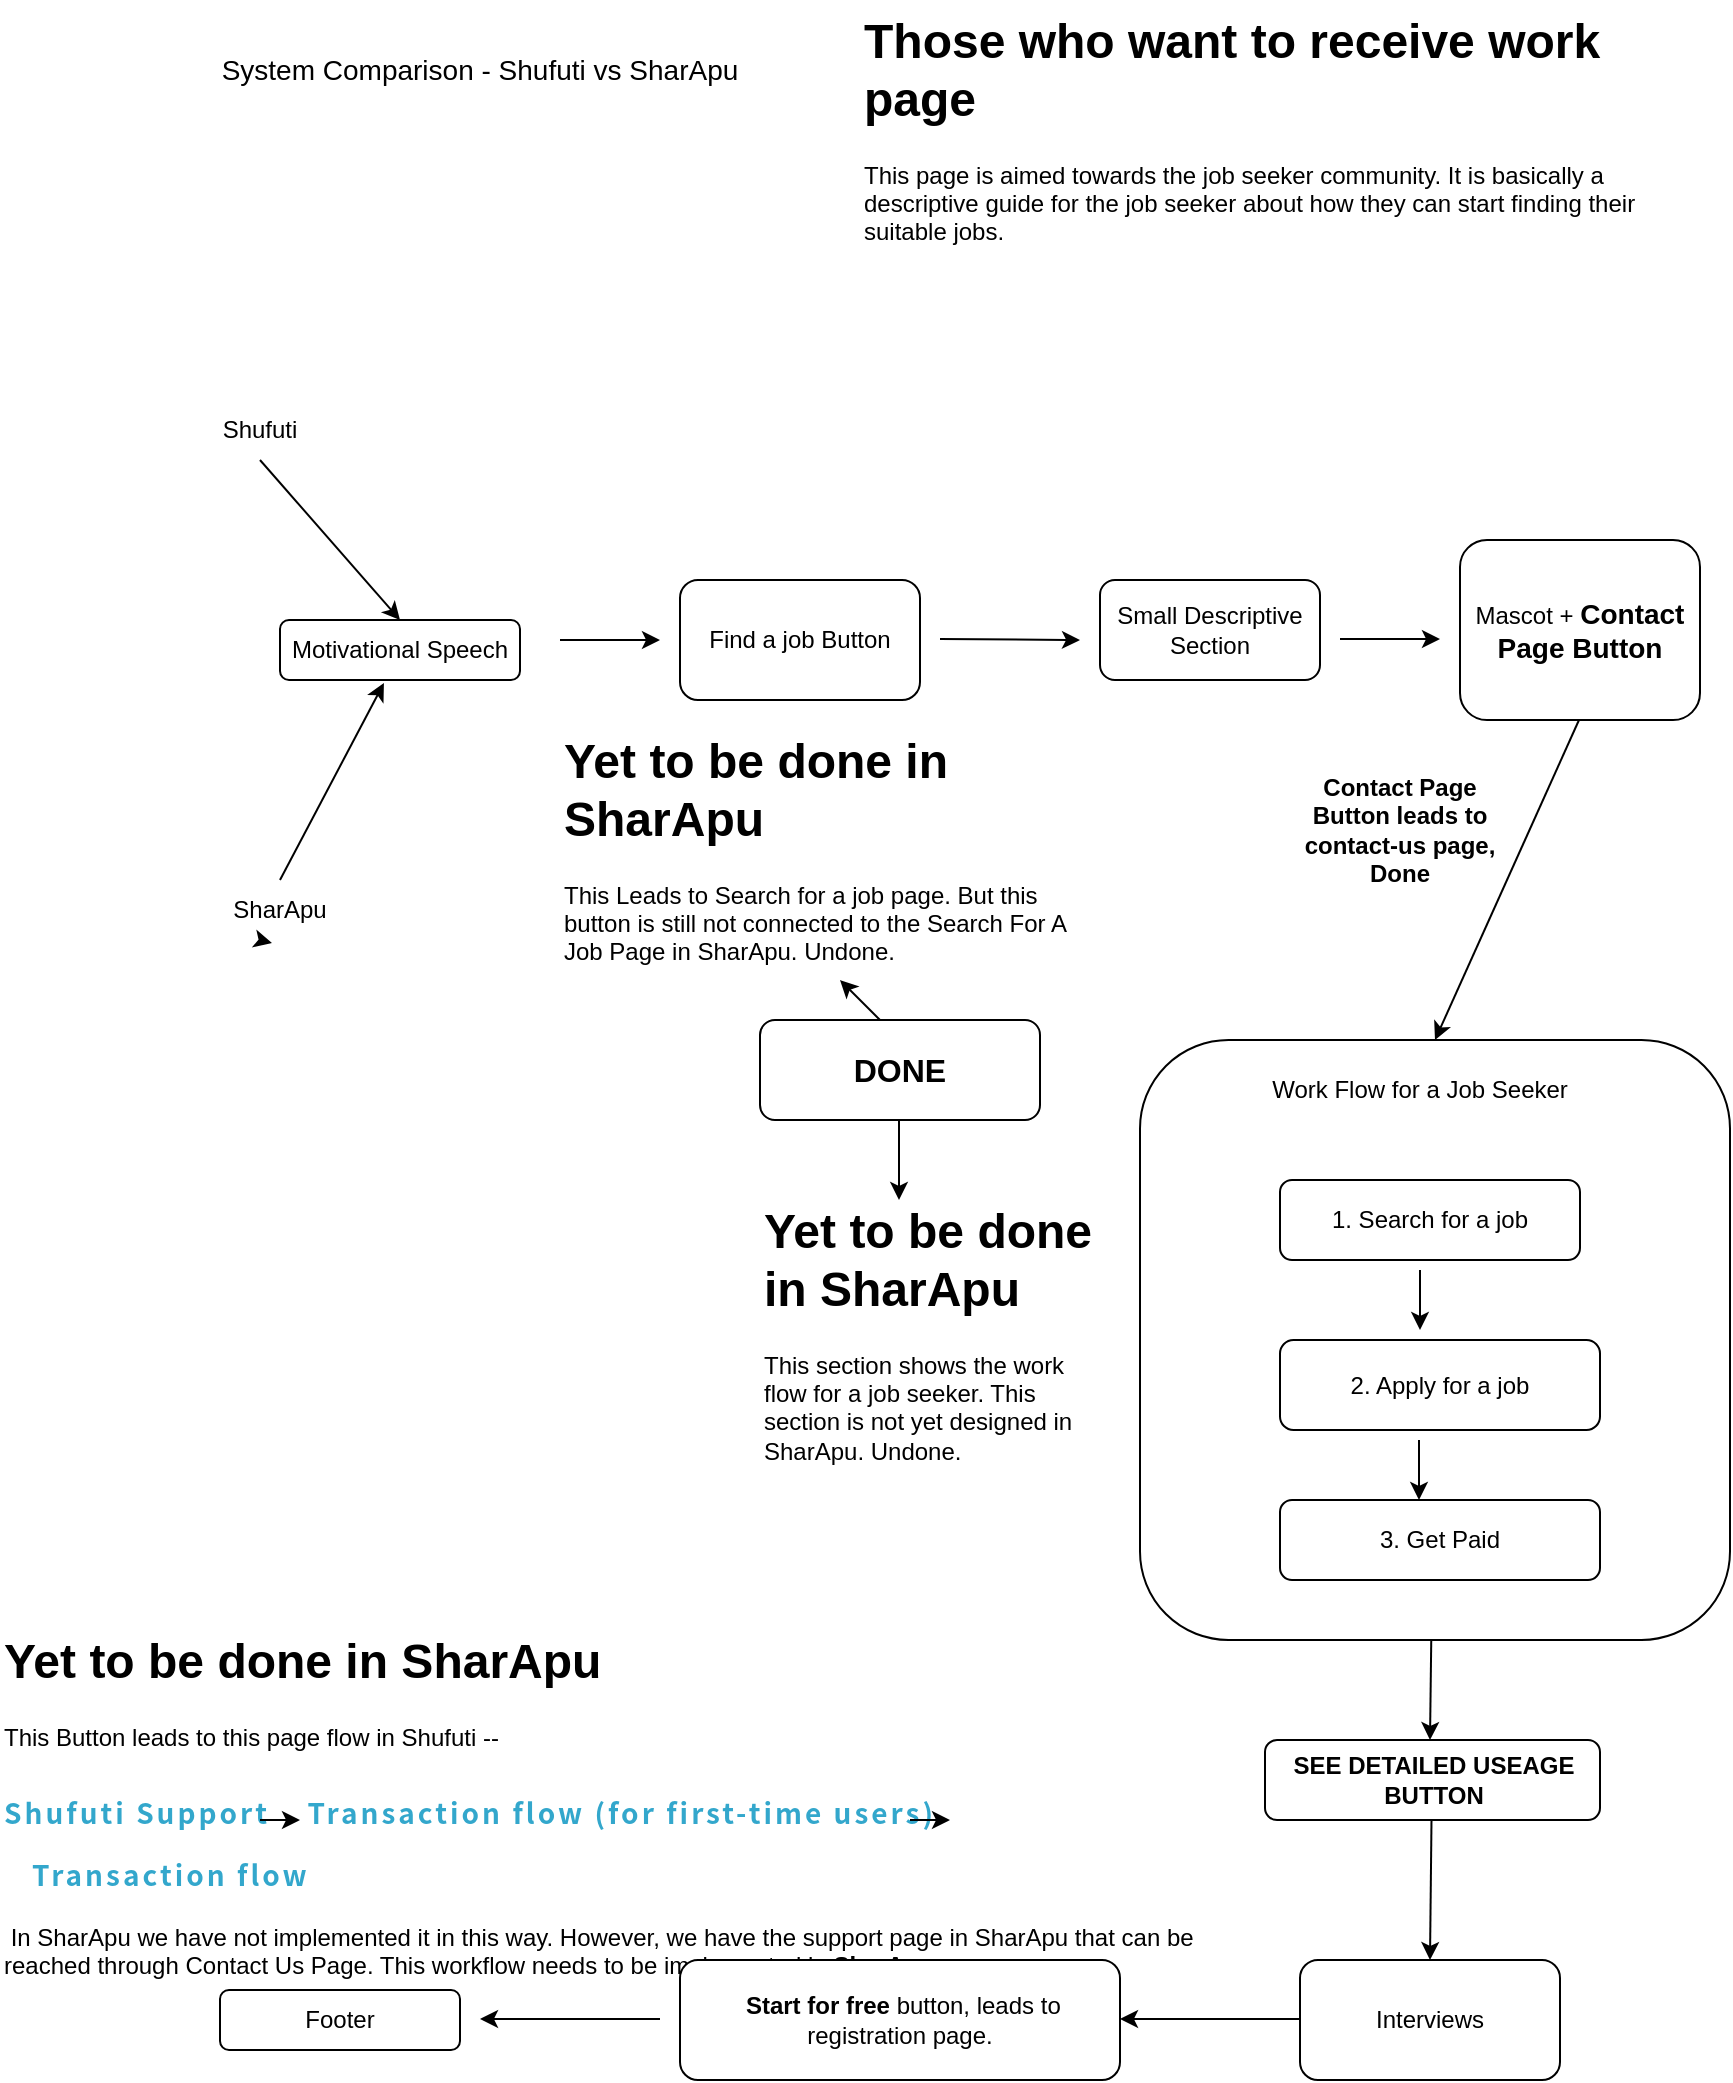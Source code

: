 <mxfile version="26.2.14">
  <diagram name="Page-1" id="pchpu7Tx-HEGYEnVaKcF">
    <mxGraphModel dx="1722" dy="473" grid="1" gridSize="10" guides="1" tooltips="1" connect="1" arrows="1" fold="1" page="1" pageScale="1" pageWidth="850" pageHeight="1100" math="0" shadow="0">
      <root>
        <mxCell id="0" />
        <mxCell id="1" parent="0" />
        <mxCell id="I_DcxKmEr029iQ1eixn9-1" value="&lt;font style=&quot;font-size: 14px;&quot;&gt;System Comparison - Shufuti vs SharApu&lt;/font&gt;" style="text;html=1;align=center;verticalAlign=middle;whiteSpace=wrap;rounded=0;" parent="1" vertex="1">
          <mxGeometry x="-540" y="50" width="300" height="30" as="geometry" />
        </mxCell>
        <mxCell id="I_DcxKmEr029iQ1eixn9-2" value="&lt;h1 style=&quot;margin-top: 0px;&quot;&gt;Those who want to receive work page&lt;/h1&gt;&lt;p&gt;This page is aimed towards the job seeker community. It is basically a descriptive guide for the job seeker about how they can start finding their suitable jobs.&lt;/p&gt;" style="text;html=1;whiteSpace=wrap;overflow=hidden;rounded=0;" parent="1" vertex="1">
          <mxGeometry x="-200" y="30" width="430" height="120" as="geometry" />
        </mxCell>
        <mxCell id="I_DcxKmEr029iQ1eixn9-3" value="Shufuti" style="text;html=1;align=center;verticalAlign=middle;whiteSpace=wrap;rounded=0;" parent="1" vertex="1">
          <mxGeometry x="-530" y="230" width="60" height="30" as="geometry" />
        </mxCell>
        <mxCell id="I_DcxKmEr029iQ1eixn9-5" value="Motivational Speech" style="rounded=1;whiteSpace=wrap;html=1;" parent="1" vertex="1">
          <mxGeometry x="-490" y="340" width="120" height="30" as="geometry" />
        </mxCell>
        <mxCell id="I_DcxKmEr029iQ1eixn9-6" value="" style="endArrow=classic;html=1;rounded=0;entryX=0.5;entryY=0;entryDx=0;entryDy=0;exitX=0.5;exitY=1;exitDx=0;exitDy=0;" parent="1" source="I_DcxKmEr029iQ1eixn9-3" target="I_DcxKmEr029iQ1eixn9-5" edge="1">
          <mxGeometry width="50" height="50" relative="1" as="geometry">
            <mxPoint x="-470" y="240" as="sourcePoint" />
            <mxPoint x="-420" y="190" as="targetPoint" />
          </mxGeometry>
        </mxCell>
        <mxCell id="I_DcxKmEr029iQ1eixn9-7" value="" style="endArrow=classic;html=1;rounded=0;entryX=0.433;entryY=1.05;entryDx=0;entryDy=0;entryPerimeter=0;exitX=0.5;exitY=0;exitDx=0;exitDy=0;" parent="1" source="I_DcxKmEr029iQ1eixn9-4" target="I_DcxKmEr029iQ1eixn9-5" edge="1">
          <mxGeometry width="50" height="50" relative="1" as="geometry">
            <mxPoint x="-480" y="460" as="sourcePoint" />
            <mxPoint x="-390" y="420" as="targetPoint" />
          </mxGeometry>
        </mxCell>
        <mxCell id="I_DcxKmEr029iQ1eixn9-8" value="" style="endArrow=classic;html=1;rounded=0;" parent="1" edge="1">
          <mxGeometry width="50" height="50" relative="1" as="geometry">
            <mxPoint x="-350" y="350" as="sourcePoint" />
            <mxPoint x="-300" y="350" as="targetPoint" />
          </mxGeometry>
        </mxCell>
        <mxCell id="I_DcxKmEr029iQ1eixn9-9" value="Find a job Button" style="rounded=1;whiteSpace=wrap;html=1;" parent="1" vertex="1">
          <mxGeometry x="-290" y="320" width="120" height="60" as="geometry" />
        </mxCell>
        <mxCell id="I_DcxKmEr029iQ1eixn9-11" value="&lt;h1 style=&quot;margin-top: 0px;&quot;&gt;Yet to be done in SharApu&lt;/h1&gt;&lt;p&gt;&lt;span style=&quot;text-align: center;&quot;&gt;This Leads to Search for a job page. But this button is still not connected to the Search For A Job Page in SharApu. Undone.&lt;/span&gt;&lt;/p&gt;" style="text;html=1;whiteSpace=wrap;overflow=hidden;rounded=0;" parent="1" vertex="1">
          <mxGeometry x="-350" y="390" width="270" height="140" as="geometry" />
        </mxCell>
        <mxCell id="I_DcxKmEr029iQ1eixn9-12" value="" style="endArrow=classic;html=1;rounded=0;" parent="1" edge="1">
          <mxGeometry width="50" height="50" relative="1" as="geometry">
            <mxPoint x="-160" y="349.5" as="sourcePoint" />
            <mxPoint x="-90" y="350" as="targetPoint" />
          </mxGeometry>
        </mxCell>
        <mxCell id="I_DcxKmEr029iQ1eixn9-13" value="Small Descriptive Section" style="rounded=1;whiteSpace=wrap;html=1;" parent="1" vertex="1">
          <mxGeometry x="-80" y="320" width="110" height="50" as="geometry" />
        </mxCell>
        <mxCell id="I_DcxKmEr029iQ1eixn9-14" value="" style="endArrow=classic;html=1;rounded=0;" parent="1" edge="1">
          <mxGeometry width="50" height="50" relative="1" as="geometry">
            <mxPoint x="40" y="349.5" as="sourcePoint" />
            <mxPoint x="90" y="349.5" as="targetPoint" />
          </mxGeometry>
        </mxCell>
        <mxCell id="I_DcxKmEr029iQ1eixn9-15" value="Mascot + &lt;b&gt;&lt;font style=&quot;font-size: 14px;&quot;&gt;Contact Page Button&lt;/font&gt;&lt;/b&gt;" style="rounded=1;whiteSpace=wrap;html=1;" parent="1" vertex="1">
          <mxGeometry x="100" y="300" width="120" height="90" as="geometry" />
        </mxCell>
        <mxCell id="I_DcxKmEr029iQ1eixn9-16" value="" style="endArrow=classic;html=1;rounded=0;entryX=0.5;entryY=0;entryDx=0;entryDy=0;" parent="1" target="I_DcxKmEr029iQ1eixn9-20" edge="1">
          <mxGeometry width="50" height="50" relative="1" as="geometry">
            <mxPoint x="159.5" y="390" as="sourcePoint" />
            <mxPoint x="160" y="510" as="targetPoint" />
          </mxGeometry>
        </mxCell>
        <mxCell id="I_DcxKmEr029iQ1eixn9-17" value="&lt;b&gt;Contact Page Button leads to contact-us page, Done&lt;/b&gt;" style="text;html=1;align=center;verticalAlign=middle;whiteSpace=wrap;rounded=0;" parent="1" vertex="1">
          <mxGeometry x="10" y="410" width="120" height="70" as="geometry" />
        </mxCell>
        <mxCell id="I_DcxKmEr029iQ1eixn9-18" value="" style="endArrow=classic;html=1;rounded=0;entryX=0.433;entryY=1.05;entryDx=0;entryDy=0;entryPerimeter=0;" parent="1" target="I_DcxKmEr029iQ1eixn9-4" edge="1">
          <mxGeometry width="50" height="50" relative="1" as="geometry">
            <mxPoint x="-500" y="500" as="sourcePoint" />
            <mxPoint x="-438" y="372" as="targetPoint" />
          </mxGeometry>
        </mxCell>
        <mxCell id="I_DcxKmEr029iQ1eixn9-4" value="SharApu" style="text;html=1;align=center;verticalAlign=middle;whiteSpace=wrap;rounded=0;" parent="1" vertex="1">
          <mxGeometry x="-520" y="470" width="60" height="30" as="geometry" />
        </mxCell>
        <mxCell id="I_DcxKmEr029iQ1eixn9-20" value="" style="rounded=1;whiteSpace=wrap;html=1;" parent="1" vertex="1">
          <mxGeometry x="-60" y="550" width="295" height="300" as="geometry" />
        </mxCell>
        <mxCell id="I_DcxKmEr029iQ1eixn9-21" value="Work Flow for a Job Seeker" style="text;html=1;align=center;verticalAlign=middle;whiteSpace=wrap;rounded=0;" parent="1" vertex="1">
          <mxGeometry y="560" width="160" height="30" as="geometry" />
        </mxCell>
        <mxCell id="I_DcxKmEr029iQ1eixn9-22" value="1. Search for a job" style="rounded=1;whiteSpace=wrap;html=1;" parent="1" vertex="1">
          <mxGeometry x="10" y="620" width="150" height="40" as="geometry" />
        </mxCell>
        <mxCell id="I_DcxKmEr029iQ1eixn9-23" value="2. Apply for a job" style="rounded=1;whiteSpace=wrap;html=1;" parent="1" vertex="1">
          <mxGeometry x="10" y="700" width="160" height="45" as="geometry" />
        </mxCell>
        <mxCell id="I_DcxKmEr029iQ1eixn9-24" value="3. Get Paid" style="rounded=1;whiteSpace=wrap;html=1;" parent="1" vertex="1">
          <mxGeometry x="10" y="780" width="160" height="40" as="geometry" />
        </mxCell>
        <mxCell id="I_DcxKmEr029iQ1eixn9-25" value="" style="endArrow=classic;html=1;rounded=0;" parent="1" edge="1">
          <mxGeometry width="50" height="50" relative="1" as="geometry">
            <mxPoint x="80" y="665" as="sourcePoint" />
            <mxPoint x="80" y="695" as="targetPoint" />
          </mxGeometry>
        </mxCell>
        <mxCell id="I_DcxKmEr029iQ1eixn9-26" value="" style="endArrow=classic;html=1;rounded=0;" parent="1" edge="1">
          <mxGeometry width="50" height="50" relative="1" as="geometry">
            <mxPoint x="79.5" y="750" as="sourcePoint" />
            <mxPoint x="79.5" y="780" as="targetPoint" />
          </mxGeometry>
        </mxCell>
        <mxCell id="I_DcxKmEr029iQ1eixn9-28" value="&lt;h1 style=&quot;margin-top: 0px;&quot;&gt;Yet to be done in SharApu&lt;/h1&gt;&lt;h1 style=&quot;margin-top: 0px;&quot;&gt;&lt;p style=&quot;font-size: 12px; font-weight: 400;&quot;&gt;&lt;span style=&quot;text-align: center;&quot;&gt;This section shows the work flow for a job seeker. This section is not yet designed in SharApu. Undone.&lt;/span&gt;&lt;/p&gt;&lt;/h1&gt;" style="text;html=1;whiteSpace=wrap;overflow=hidden;rounded=0;" parent="1" vertex="1">
          <mxGeometry x="-250" y="625" width="170" height="155" as="geometry" />
        </mxCell>
        <mxCell id="I_DcxKmEr029iQ1eixn9-30" value="" style="endArrow=classic;html=1;rounded=0;" parent="1" source="I_DcxKmEr029iQ1eixn9-20" edge="1">
          <mxGeometry width="50" height="50" relative="1" as="geometry">
            <mxPoint x="84.5" y="850" as="sourcePoint" />
            <mxPoint x="85" y="900" as="targetPoint" />
          </mxGeometry>
        </mxCell>
        <mxCell id="I_DcxKmEr029iQ1eixn9-31" value="&lt;b&gt;SEE DETAILED USEAGE BUTTON&lt;/b&gt;" style="rounded=1;whiteSpace=wrap;html=1;" parent="1" vertex="1">
          <mxGeometry x="2.5" y="900" width="167.5" height="40" as="geometry" />
        </mxCell>
        <mxCell id="I_DcxKmEr029iQ1eixn9-32" value="&lt;h1 style=&quot;margin-top: 0px;&quot;&gt;Yet to be done in SharApu&lt;/h1&gt;&lt;h1 style=&quot;margin-top: 0px;&quot;&gt;&lt;p style=&quot;font-size: 12px; font-weight: 400;&quot;&gt;&lt;span style=&quot;text-align: center;&quot;&gt;This Button leads to this page flow in Shufuti --&amp;nbsp;&lt;/span&gt;&lt;/p&gt;&lt;ol style=&quot;background-color: transparent; box-sizing: border-box; margin: 16px 0px; padding: 0px; color: rgb(85, 85, 85); font-family: &amp;quot;Noto Sans CJK JP&amp;quot;, sans-serif; letter-spacing: 1.5px; display: inline !important;&quot; class=&quot;breadcrumbs&quot;&gt;&lt;font style=&quot;font-size: 14px;&quot;&gt;&lt;li style=&quot;box-sizing: border-box; display: inline-block;&quot; title=&quot;Shufuti Support&quot;&gt;&lt;a style=&quot;box-sizing: border-box; background-color: transparent; color: rgb(51, 167, 204); text-decoration-line: none;&quot; href=&quot;https://support.shufti.jp/hc/ja&quot;&gt;Shufuti Support&lt;/a&gt;&lt;/li&gt;&amp;nbsp;&amp;nbsp;&lt;li style=&quot;box-sizing: border-box; display: inline-block;&quot; title=&quot;Transaction flow (for first-time users)&quot;&gt;&amp;nbsp;&amp;nbsp;&lt;a style=&quot;box-sizing: border-box; background-color: transparent; color: rgb(51, 167, 204); text-decoration-line: none;&quot; href=&quot;https://support.shufti.jp/hc/ja/categories/360000004081-%E3%81%8A%E5%8F%96%E5%BC%95%E3%81%AE%E6%B5%81%E3%82%8C-%E5%88%9D%E3%82%81%E3%81%A6%E3%81%AE%E6%96%B9%E3%81%AF%E3%81%93%E3%81%A1%E3%82%89&quot;&gt;Transaction flow (for first-time users)&lt;/a&gt;&lt;/li&gt;&amp;nbsp;&lt;li style=&quot;box-sizing: border-box; display: inline-block;&quot; title=&quot;Transaction flow&quot;&gt;&amp;nbsp; &amp;nbsp;&lt;a style=&quot;box-sizing: border-box; background-color: transparent; color: rgb(51, 167, 204); text-decoration-line: none;&quot; href=&quot;https://support.shufti.jp/hc/ja/sections/360000006521-%E3%81%8A%E5%8F%96%E5%BC%95%E3%81%AE%E6%B5%81%E3%82%8C&quot;&gt;Transaction flow&lt;/a&gt;&lt;/li&gt;&lt;/font&gt;&lt;/ol&gt;&lt;p style=&quot;font-size: 12px;&quot;&gt;&lt;span style=&quot;text-align: center;&quot;&gt;&lt;span style=&quot;font-weight: 400;&quot;&gt;&amp;nbsp;In SharApu we have not implemented it in this way. However, we have the support page in SharApu that can be reached through Contact Us Page. This workflow needs to be implemented in &lt;/span&gt;SharApu.&lt;/span&gt;&lt;/p&gt;&lt;/h1&gt;" style="text;html=1;whiteSpace=wrap;overflow=hidden;rounded=0;" parent="1" vertex="1">
          <mxGeometry x="-630" y="840" width="620" height="180" as="geometry" />
        </mxCell>
        <mxCell id="I_DcxKmEr029iQ1eixn9-33" value="" style="endArrow=classic;html=1;rounded=0;" parent="1" edge="1">
          <mxGeometry width="50" height="50" relative="1" as="geometry">
            <mxPoint x="-500" y="940" as="sourcePoint" />
            <mxPoint x="-480" y="940" as="targetPoint" />
          </mxGeometry>
        </mxCell>
        <mxCell id="I_DcxKmEr029iQ1eixn9-34" value="" style="endArrow=classic;html=1;rounded=0;" parent="1" edge="1">
          <mxGeometry width="50" height="50" relative="1" as="geometry">
            <mxPoint x="-175" y="940" as="sourcePoint" />
            <mxPoint x="-155" y="940" as="targetPoint" />
          </mxGeometry>
        </mxCell>
        <mxCell id="I_DcxKmEr029iQ1eixn9-35" value="" style="endArrow=classic;html=1;rounded=0;entryX=0.5;entryY=0;entryDx=0;entryDy=0;" parent="1" target="I_DcxKmEr029iQ1eixn9-36" edge="1">
          <mxGeometry width="50" height="50" relative="1" as="geometry">
            <mxPoint x="85.75" y="940" as="sourcePoint" />
            <mxPoint x="85.75" y="980" as="targetPoint" />
          </mxGeometry>
        </mxCell>
        <mxCell id="I_DcxKmEr029iQ1eixn9-36" value="Interviews" style="rounded=1;whiteSpace=wrap;html=1;" parent="1" vertex="1">
          <mxGeometry x="20" y="1010" width="130" height="60" as="geometry" />
        </mxCell>
        <mxCell id="I_DcxKmEr029iQ1eixn9-37" value="" style="endArrow=classic;html=1;rounded=0;" parent="1" edge="1">
          <mxGeometry width="50" height="50" relative="1" as="geometry">
            <mxPoint x="20" y="1039.5" as="sourcePoint" />
            <mxPoint x="-70" y="1039.5" as="targetPoint" />
          </mxGeometry>
        </mxCell>
        <mxCell id="I_DcxKmEr029iQ1eixn9-38" value="&lt;b&gt;&amp;nbsp;Start for free &lt;/b&gt;button, leads to registration page." style="rounded=1;whiteSpace=wrap;html=1;" parent="1" vertex="1">
          <mxGeometry x="-290" y="1010" width="220" height="60" as="geometry" />
        </mxCell>
        <mxCell id="I_DcxKmEr029iQ1eixn9-39" value="" style="endArrow=classic;html=1;rounded=0;" parent="1" edge="1">
          <mxGeometry width="50" height="50" relative="1" as="geometry">
            <mxPoint x="-300" y="1039.5" as="sourcePoint" />
            <mxPoint x="-390" y="1039.5" as="targetPoint" />
          </mxGeometry>
        </mxCell>
        <mxCell id="I_DcxKmEr029iQ1eixn9-40" value="Footer" style="rounded=1;whiteSpace=wrap;html=1;" parent="1" vertex="1">
          <mxGeometry x="-520" y="1025" width="120" height="30" as="geometry" />
        </mxCell>
        <mxCell id="eEWNl7cs7uzwFRL2Ayzl-5" value="&lt;font size=&quot;3&quot;&gt;&lt;b&gt;DONE&lt;/b&gt;&lt;/font&gt;" style="rounded=1;whiteSpace=wrap;html=1;" vertex="1" parent="1">
          <mxGeometry x="-250" y="540" width="140" height="50" as="geometry" />
        </mxCell>
        <mxCell id="eEWNl7cs7uzwFRL2Ayzl-6" value="" style="endArrow=classic;html=1;rounded=0;" edge="1" parent="1">
          <mxGeometry width="50" height="50" relative="1" as="geometry">
            <mxPoint x="-180.5" y="590" as="sourcePoint" />
            <mxPoint x="-180.5" y="630" as="targetPoint" />
          </mxGeometry>
        </mxCell>
        <mxCell id="eEWNl7cs7uzwFRL2Ayzl-7" value="" style="endArrow=classic;html=1;rounded=0;" edge="1" parent="1">
          <mxGeometry width="50" height="50" relative="1" as="geometry">
            <mxPoint x="-190" y="540" as="sourcePoint" />
            <mxPoint x="-210" y="520" as="targetPoint" />
          </mxGeometry>
        </mxCell>
      </root>
    </mxGraphModel>
  </diagram>
</mxfile>
